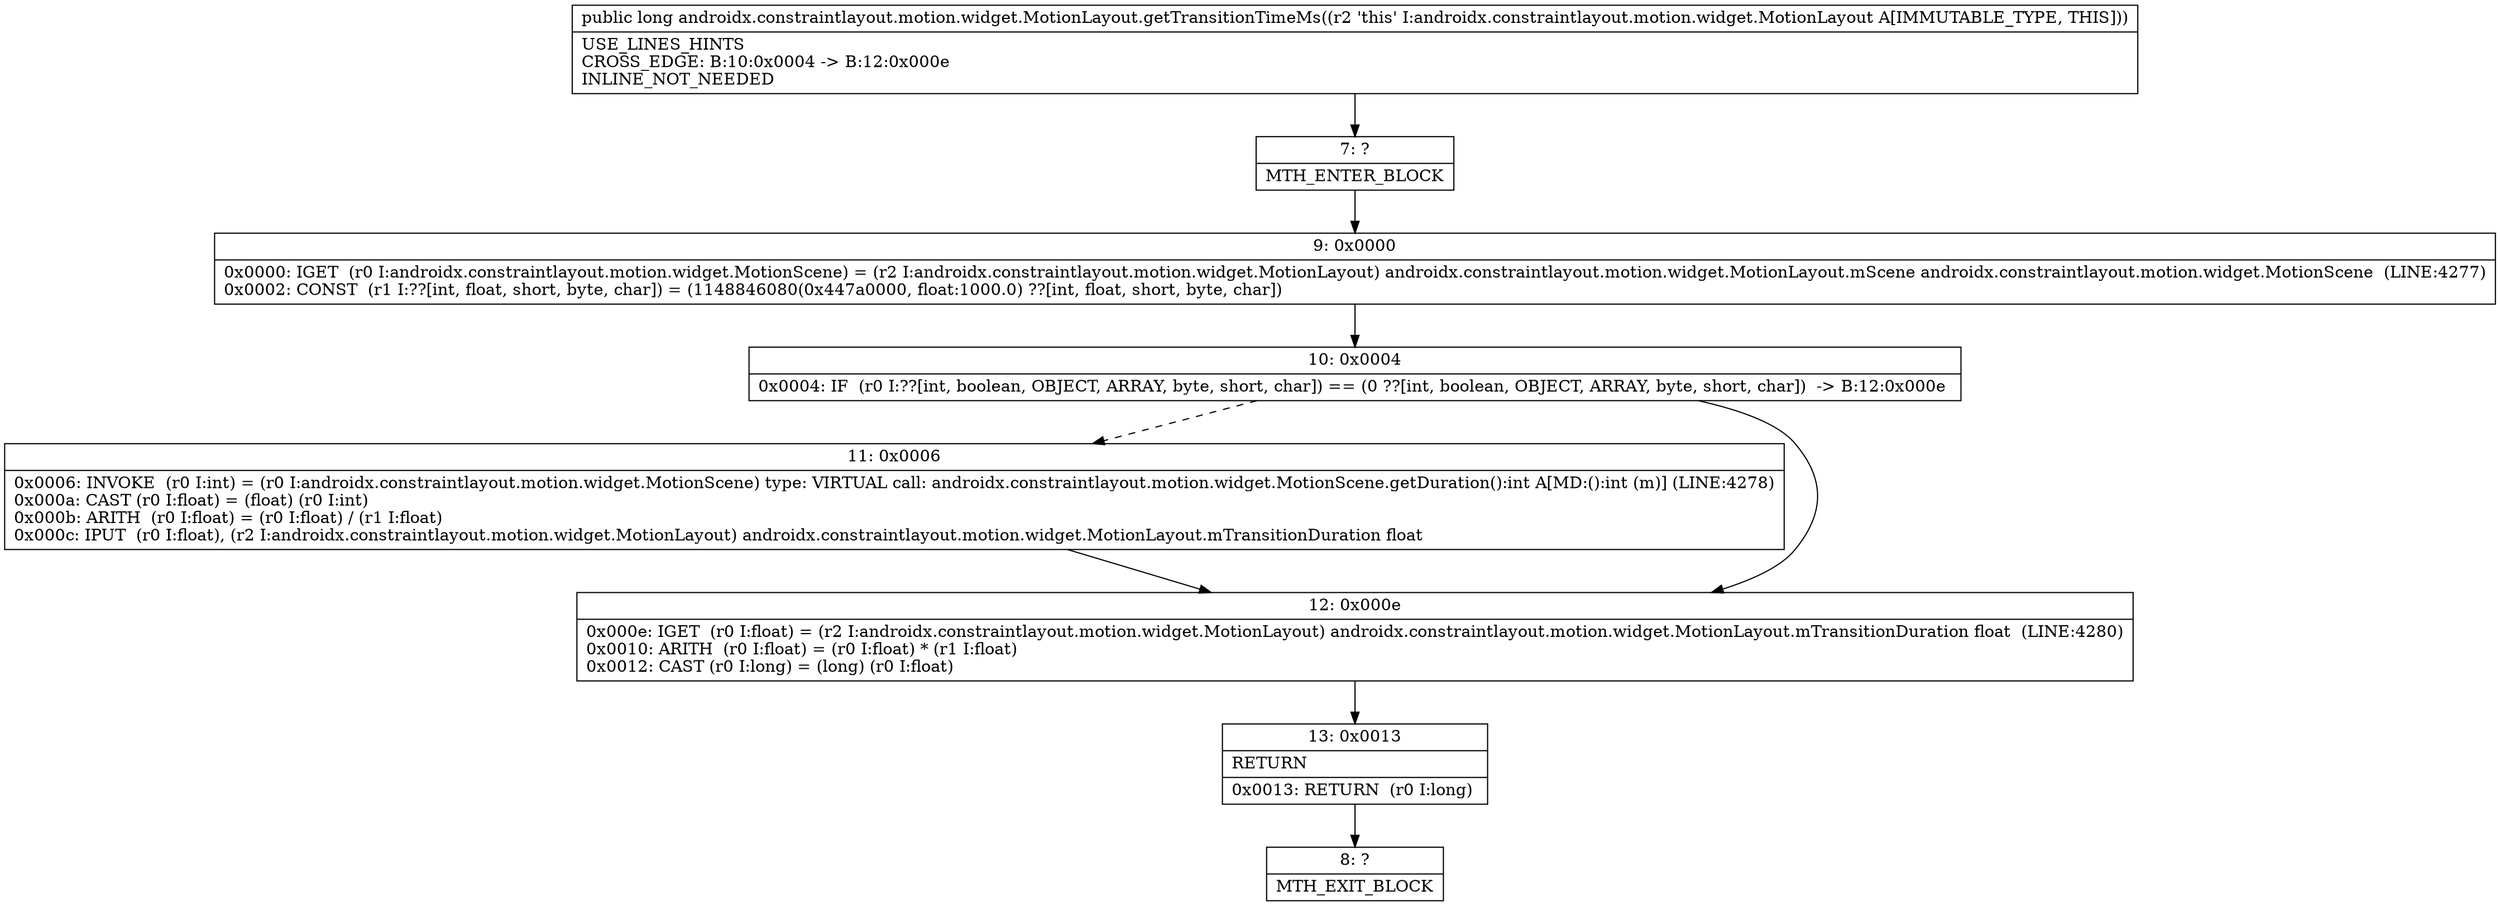 digraph "CFG forandroidx.constraintlayout.motion.widget.MotionLayout.getTransitionTimeMs()J" {
Node_7 [shape=record,label="{7\:\ ?|MTH_ENTER_BLOCK\l}"];
Node_9 [shape=record,label="{9\:\ 0x0000|0x0000: IGET  (r0 I:androidx.constraintlayout.motion.widget.MotionScene) = (r2 I:androidx.constraintlayout.motion.widget.MotionLayout) androidx.constraintlayout.motion.widget.MotionLayout.mScene androidx.constraintlayout.motion.widget.MotionScene  (LINE:4277)\l0x0002: CONST  (r1 I:??[int, float, short, byte, char]) = (1148846080(0x447a0000, float:1000.0) ??[int, float, short, byte, char]) \l}"];
Node_10 [shape=record,label="{10\:\ 0x0004|0x0004: IF  (r0 I:??[int, boolean, OBJECT, ARRAY, byte, short, char]) == (0 ??[int, boolean, OBJECT, ARRAY, byte, short, char])  \-\> B:12:0x000e \l}"];
Node_11 [shape=record,label="{11\:\ 0x0006|0x0006: INVOKE  (r0 I:int) = (r0 I:androidx.constraintlayout.motion.widget.MotionScene) type: VIRTUAL call: androidx.constraintlayout.motion.widget.MotionScene.getDuration():int A[MD:():int (m)] (LINE:4278)\l0x000a: CAST (r0 I:float) = (float) (r0 I:int) \l0x000b: ARITH  (r0 I:float) = (r0 I:float) \/ (r1 I:float) \l0x000c: IPUT  (r0 I:float), (r2 I:androidx.constraintlayout.motion.widget.MotionLayout) androidx.constraintlayout.motion.widget.MotionLayout.mTransitionDuration float \l}"];
Node_12 [shape=record,label="{12\:\ 0x000e|0x000e: IGET  (r0 I:float) = (r2 I:androidx.constraintlayout.motion.widget.MotionLayout) androidx.constraintlayout.motion.widget.MotionLayout.mTransitionDuration float  (LINE:4280)\l0x0010: ARITH  (r0 I:float) = (r0 I:float) * (r1 I:float) \l0x0012: CAST (r0 I:long) = (long) (r0 I:float) \l}"];
Node_13 [shape=record,label="{13\:\ 0x0013|RETURN\l|0x0013: RETURN  (r0 I:long) \l}"];
Node_8 [shape=record,label="{8\:\ ?|MTH_EXIT_BLOCK\l}"];
MethodNode[shape=record,label="{public long androidx.constraintlayout.motion.widget.MotionLayout.getTransitionTimeMs((r2 'this' I:androidx.constraintlayout.motion.widget.MotionLayout A[IMMUTABLE_TYPE, THIS]))  | USE_LINES_HINTS\lCROSS_EDGE: B:10:0x0004 \-\> B:12:0x000e\lINLINE_NOT_NEEDED\l}"];
MethodNode -> Node_7;Node_7 -> Node_9;
Node_9 -> Node_10;
Node_10 -> Node_11[style=dashed];
Node_10 -> Node_12;
Node_11 -> Node_12;
Node_12 -> Node_13;
Node_13 -> Node_8;
}


